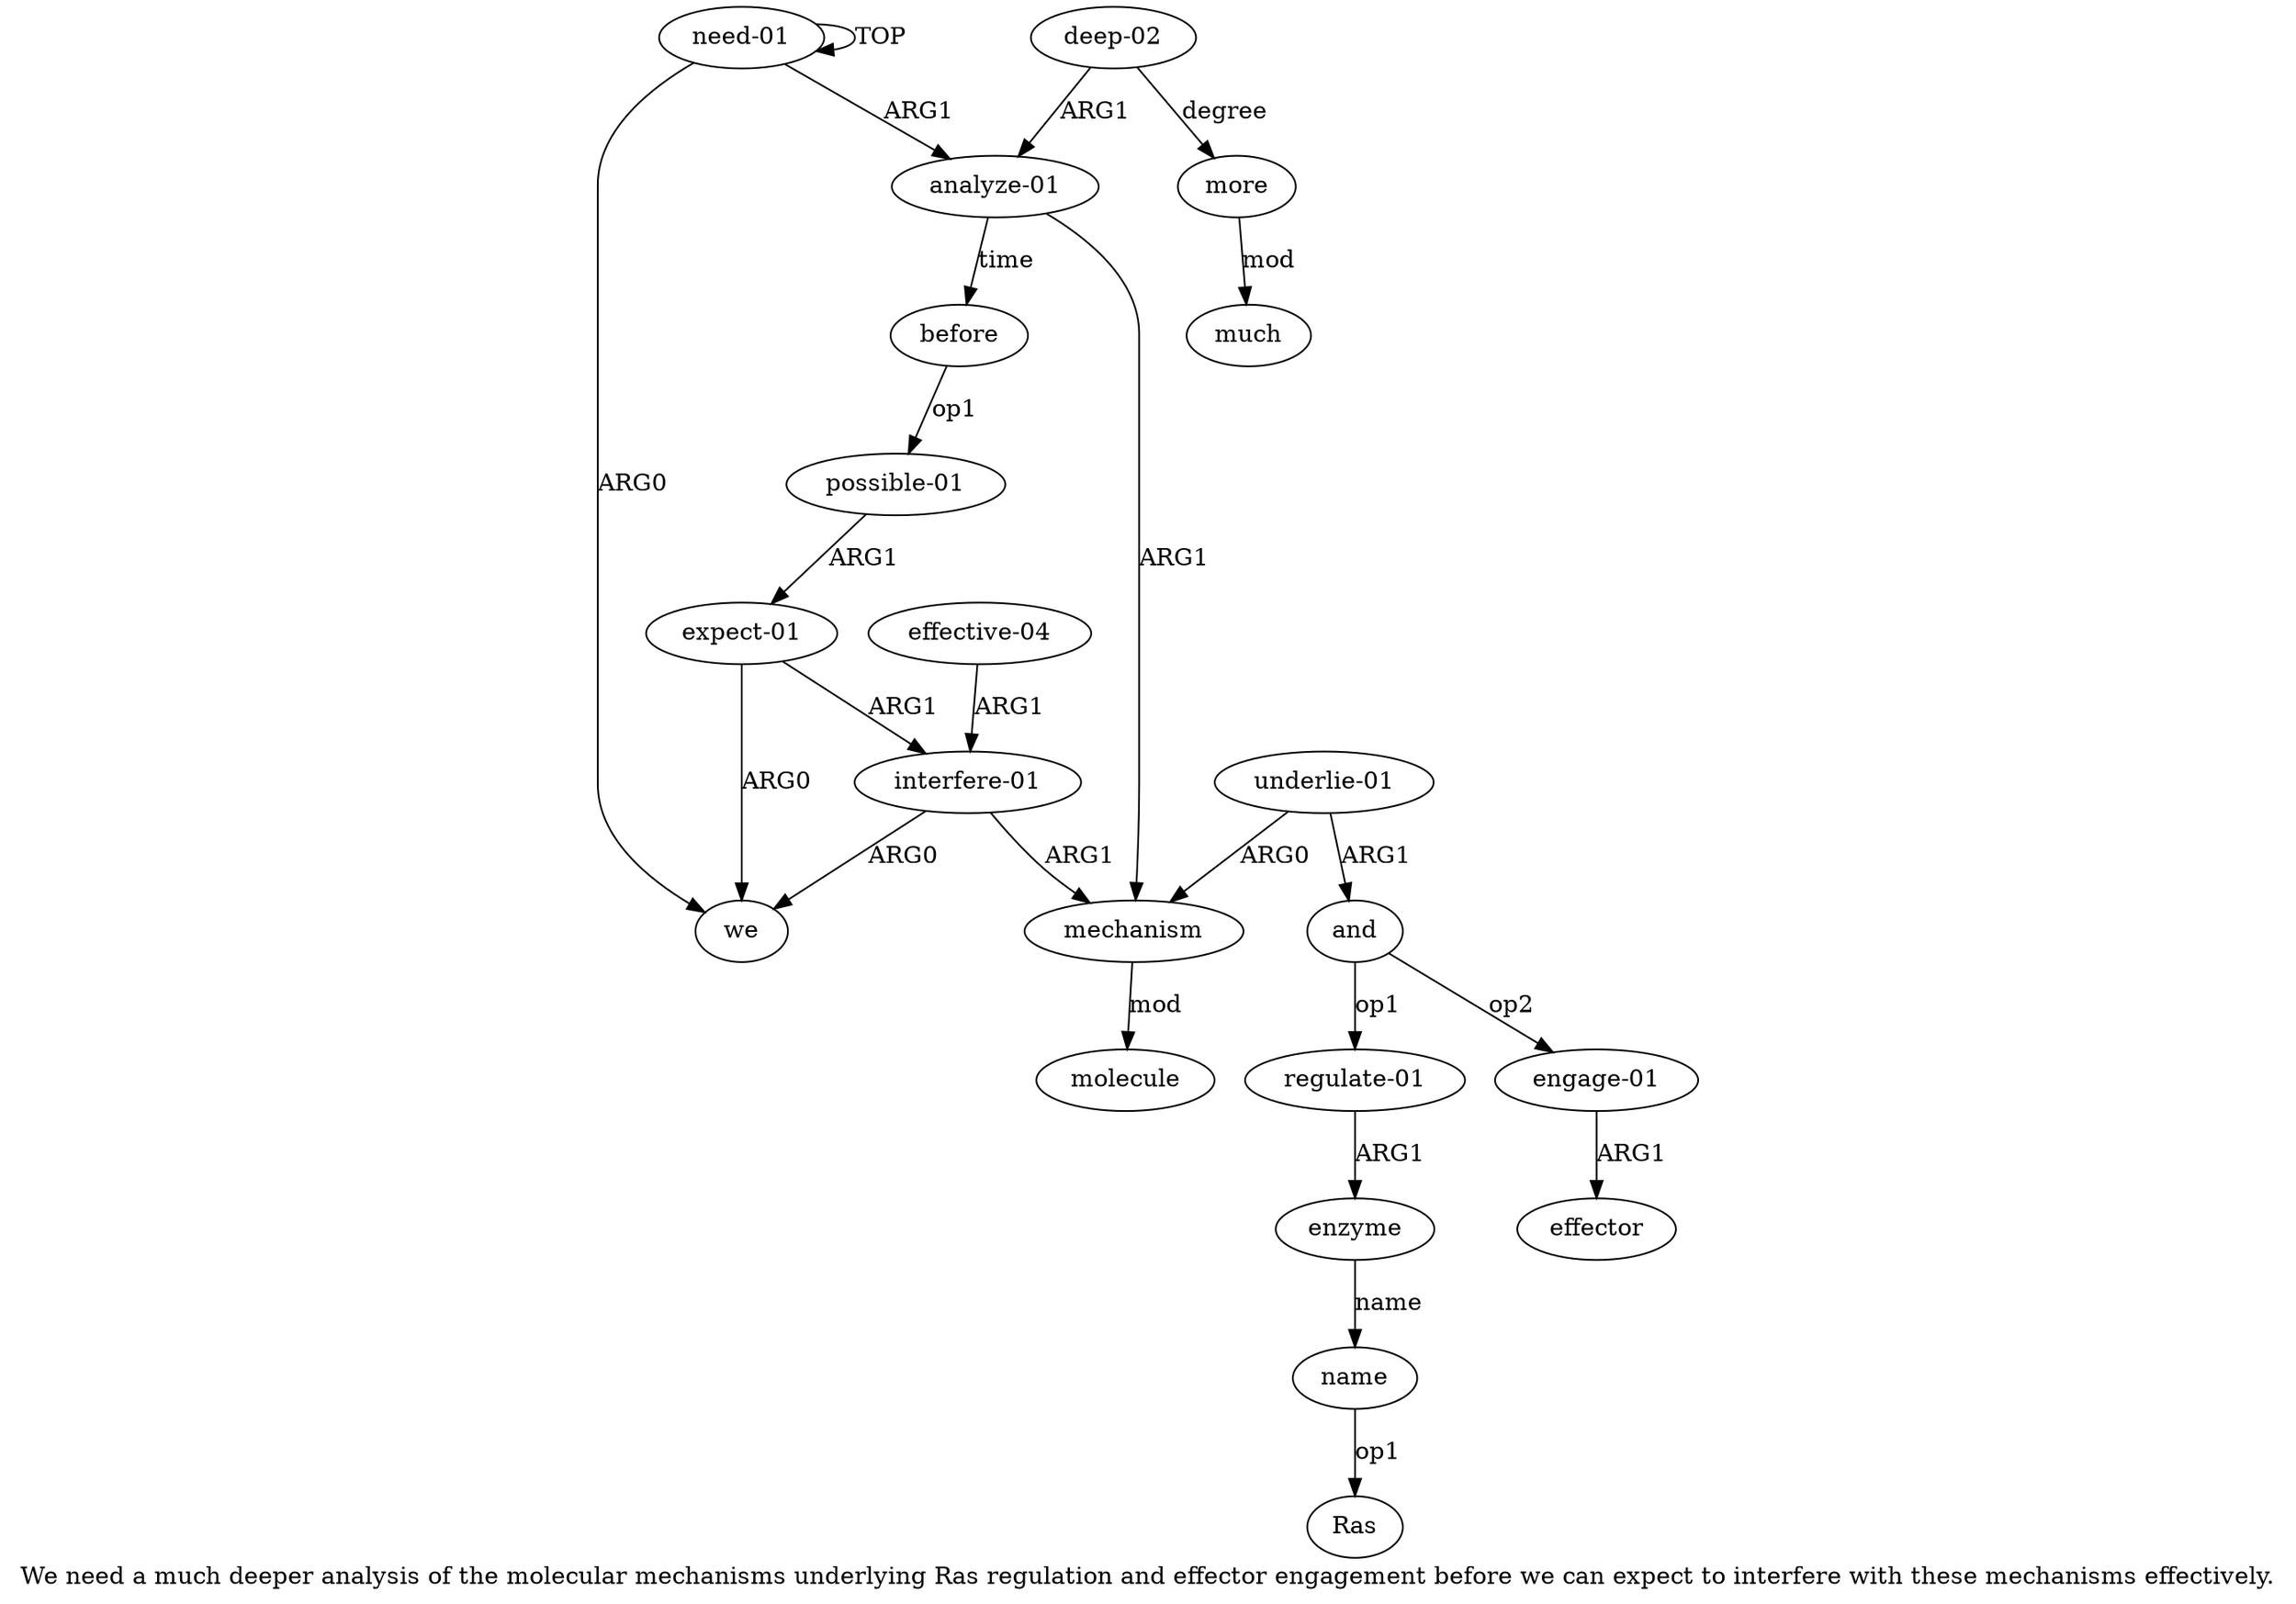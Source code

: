 digraph  {
	graph [label="We need a much deeper analysis of the molecular mechanisms underlying Ras regulation and effector engagement before we can expect \
to interfere with these mechanisms effectively."];
	node [label="\N"];
	a15	 [color=black,
		gold_ind=15,
		gold_label=before,
		label=before,
		test_ind=15,
		test_label=before];
	a16	 [color=black,
		gold_ind=16,
		gold_label="possible-01",
		label="possible-01",
		test_ind=16,
		test_label="possible-01"];
	a15 -> a16 [key=0,
	color=black,
	gold_label=op1,
	label=op1,
	test_label=op1];
a14 [color=black,
	gold_ind=14,
	gold_label=much,
	label=much,
	test_ind=14,
	test_label=much];
a17 [color=black,
	gold_ind=17,
	gold_label="expect-01",
	label="expect-01",
	test_ind=17,
	test_label="expect-01"];
a18 [color=black,
	gold_ind=18,
	gold_label="interfere-01",
	label="interfere-01",
	test_ind=18,
	test_label="interfere-01"];
a17 -> a18 [key=0,
color=black,
gold_label=ARG1,
label=ARG1,
test_label=ARG1];
a1 [color=black,
gold_ind=1,
gold_label=we,
label=we,
test_ind=1,
test_label=we];
a17 -> a1 [key=0,
color=black,
gold_label=ARG0,
label=ARG0,
test_label=ARG0];
a16 -> a17 [key=0,
color=black,
gold_label=ARG1,
label=ARG1,
test_label=ARG1];
a11 [color=black,
gold_ind=11,
gold_label=effector,
label=effector,
test_ind=11,
test_label=effector];
a10 [color=black,
gold_ind=10,
gold_label="engage-01",
label="engage-01",
test_ind=10,
test_label="engage-01"];
a10 -> a11 [key=0,
color=black,
gold_label=ARG1,
label=ARG1,
test_label=ARG1];
a13 [color=black,
gold_ind=13,
gold_label=more,
label=more,
test_ind=13,
test_label=more];
a13 -> a14 [key=0,
color=black,
gold_label=mod,
label=mod,
test_label=mod];
a12 [color=black,
gold_ind=12,
gold_label="deep-02",
label="deep-02",
test_ind=12,
test_label="deep-02"];
a12 -> a13 [key=0,
color=black,
gold_label=degree,
label=degree,
test_label=degree];
a2 [color=black,
gold_ind=2,
gold_label="analyze-01",
label="analyze-01",
test_ind=2,
test_label="analyze-01"];
a12 -> a2 [key=0,
color=black,
gold_label=ARG1,
label=ARG1,
test_label=ARG1];
a19 [color=black,
gold_ind=19,
gold_label="effective-04",
label="effective-04",
test_ind=19,
test_label="effective-04"];
a19 -> a18 [key=0,
color=black,
gold_label=ARG1,
label=ARG1,
test_label=ARG1];
a18 -> a1 [key=0,
color=black,
gold_label=ARG0,
label=ARG0,
test_label=ARG0];
a3 [color=black,
gold_ind=3,
gold_label=mechanism,
label=mechanism,
test_ind=3,
test_label=mechanism];
a18 -> a3 [key=0,
color=black,
gold_label=ARG1,
label=ARG1,
test_label=ARG1];
"a9 Ras" [color=black,
gold_ind=-1,
gold_label=Ras,
label=Ras,
test_ind=-1,
test_label=Ras];
a0 [color=black,
gold_ind=0,
gold_label="need-01",
label="need-01",
test_ind=0,
test_label="need-01"];
a0 -> a1 [key=0,
color=black,
gold_label=ARG0,
label=ARG0,
test_label=ARG0];
a0 -> a0 [key=0,
color=black,
gold_label=TOP,
label=TOP,
test_label=TOP];
a0 -> a2 [key=0,
color=black,
gold_label=ARG1,
label=ARG1,
test_label=ARG1];
a4 [color=black,
gold_ind=4,
gold_label=molecule,
label=molecule,
test_ind=4,
test_label=molecule];
a3 -> a4 [key=0,
color=black,
gold_label=mod,
label=mod,
test_label=mod];
a2 -> a15 [key=0,
color=black,
gold_label=time,
label=time,
test_label=time];
a2 -> a3 [key=0,
color=black,
gold_label=ARG1,
label=ARG1,
test_label=ARG1];
a5 [color=black,
gold_ind=5,
gold_label="underlie-01",
label="underlie-01",
test_ind=5,
test_label="underlie-01"];
a5 -> a3 [key=0,
color=black,
gold_label=ARG0,
label=ARG0,
test_label=ARG0];
a6 [color=black,
gold_ind=6,
gold_label=and,
label=and,
test_ind=6,
test_label=and];
a5 -> a6 [key=0,
color=black,
gold_label=ARG1,
label=ARG1,
test_label=ARG1];
a7 [color=black,
gold_ind=7,
gold_label="regulate-01",
label="regulate-01",
test_ind=7,
test_label="regulate-01"];
a8 [color=black,
gold_ind=8,
gold_label=enzyme,
label=enzyme,
test_ind=8,
test_label=enzyme];
a7 -> a8 [key=0,
color=black,
gold_label=ARG1,
label=ARG1,
test_label=ARG1];
a6 -> a10 [key=0,
color=black,
gold_label=op2,
label=op2,
test_label=op2];
a6 -> a7 [key=0,
color=black,
gold_label=op1,
label=op1,
test_label=op1];
a9 [color=black,
gold_ind=9,
gold_label=name,
label=name,
test_ind=9,
test_label=name];
a9 -> "a9 Ras" [key=0,
color=black,
gold_label=op1,
label=op1,
test_label=op1];
a8 -> a9 [key=0,
color=black,
gold_label=name,
label=name,
test_label=name];
}
